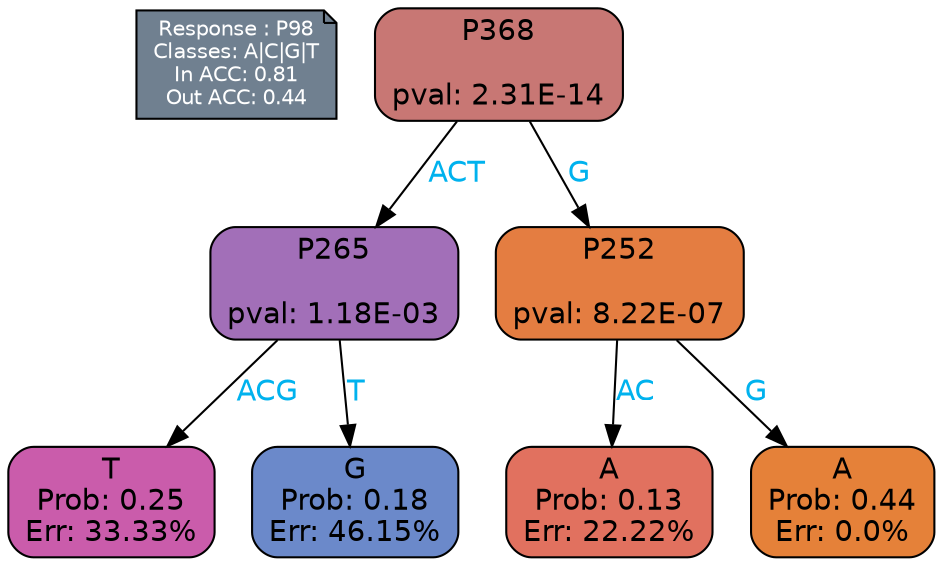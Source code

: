 digraph Tree {
node [shape=box, style="filled, rounded", color="black", fontname=helvetica] ;
graph [ranksep=equally, splines=polylines, bgcolor=transparent, dpi=600] ;
edge [fontname=helvetica] ;
LEGEND [label="Response : P98
Classes: A|C|G|T
In ACC: 0.81
Out ACC: 0.44
",shape=note,align=left,style=filled,fillcolor="slategray",fontcolor="white",fontsize=10];1 [label="P368

pval: 2.31E-14", fillcolor="#c87774"] ;
2 [label="P265

pval: 1.18E-03", fillcolor="#a26fb8"] ;
3 [label="T
Prob: 0.25
Err: 33.33%", fillcolor="#ca5cab"] ;
4 [label="G
Prob: 0.18
Err: 46.15%", fillcolor="#6b89ca"] ;
5 [label="P252

pval: 8.22E-07", fillcolor="#e47d41"] ;
6 [label="A
Prob: 0.13
Err: 22.22%", fillcolor="#e1715f"] ;
7 [label="A
Prob: 0.44
Err: 0.0%", fillcolor="#e58139"] ;
1 -> 2 [label="ACT",fontcolor=deepskyblue2] ;
1 -> 5 [label="G",fontcolor=deepskyblue2] ;
2 -> 3 [label="ACG",fontcolor=deepskyblue2] ;
2 -> 4 [label="T",fontcolor=deepskyblue2] ;
5 -> 6 [label="AC",fontcolor=deepskyblue2] ;
5 -> 7 [label="G",fontcolor=deepskyblue2] ;
{rank = same; 3;4;6;7;}{rank = same; LEGEND;1;}}